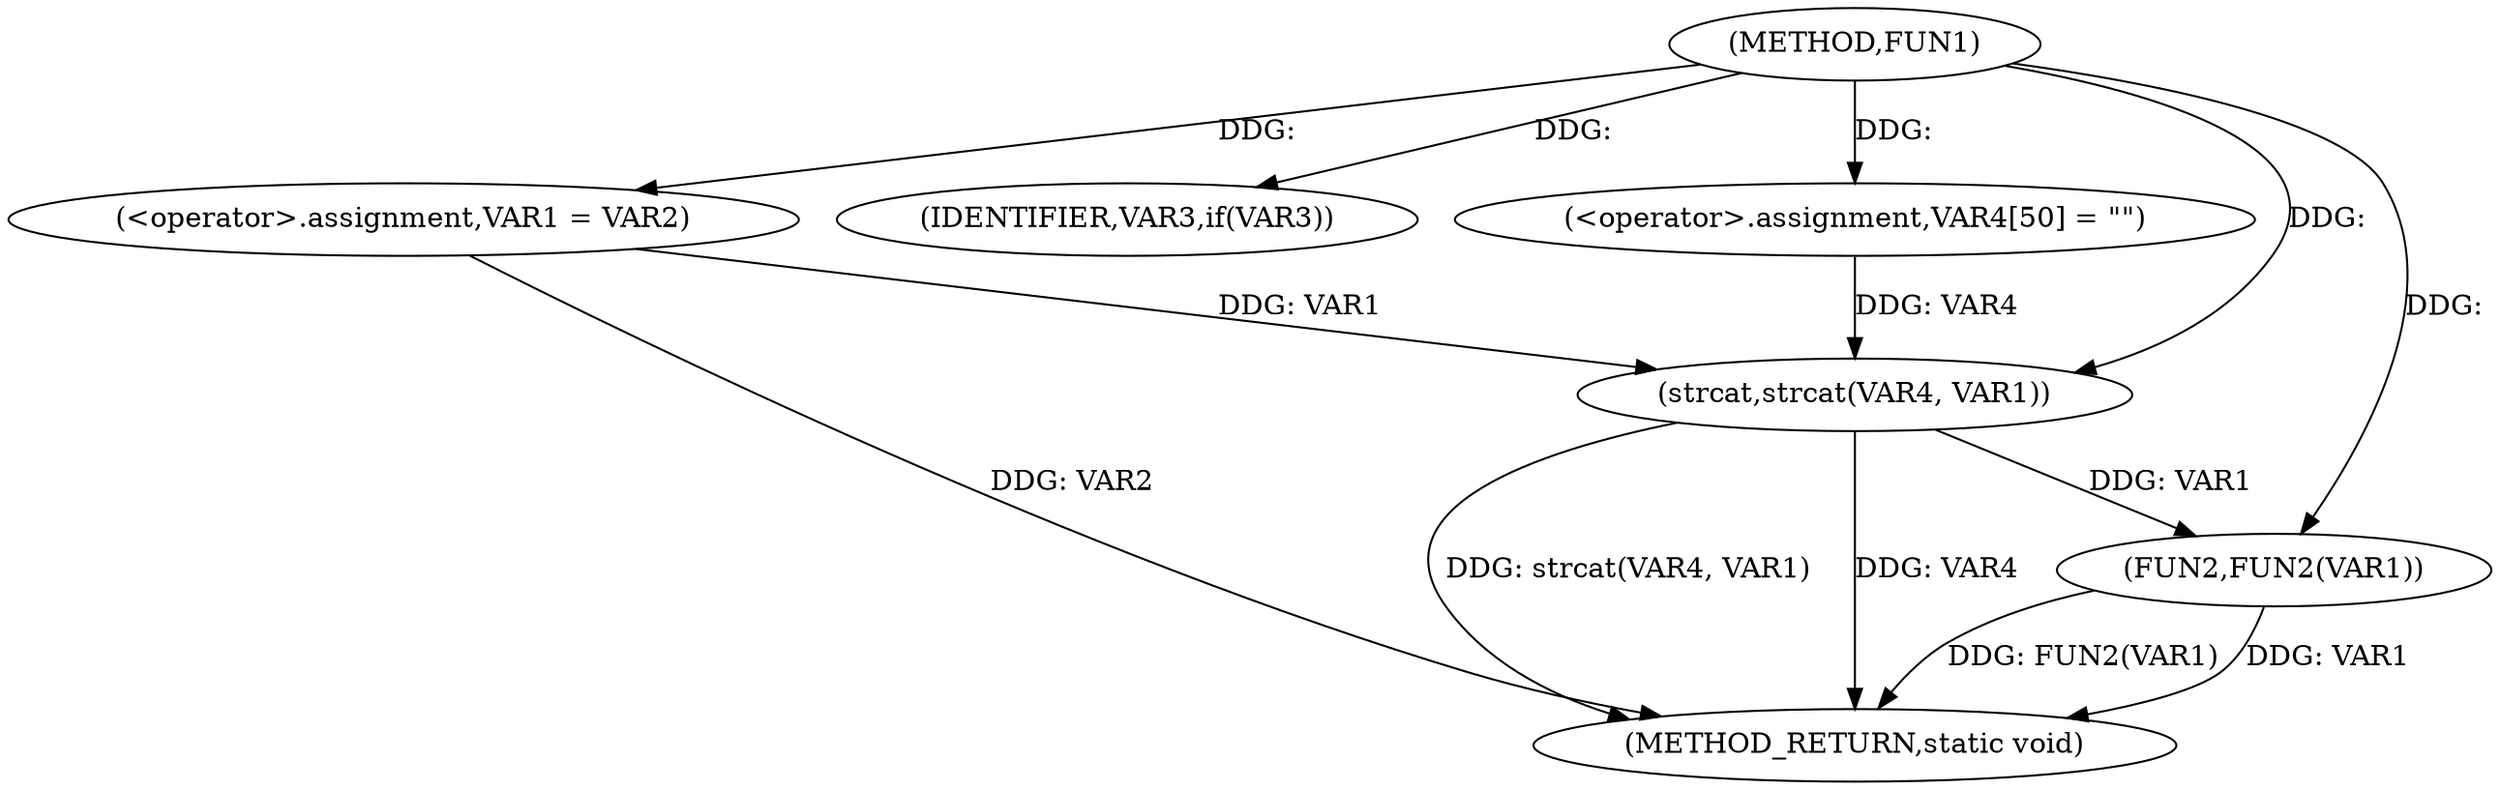 digraph FUN1 {  
"1000100" [label = "(METHOD,FUN1)" ]
"1000120" [label = "(METHOD_RETURN,static void)" ]
"1000104" [label = "(<operator>.assignment,VAR1 = VAR2)" ]
"1000108" [label = "(IDENTIFIER,VAR3,if(VAR3))" ]
"1000112" [label = "(<operator>.assignment,VAR4[50] = \"\")" ]
"1000115" [label = "(strcat,strcat(VAR4, VAR1))" ]
"1000118" [label = "(FUN2,FUN2(VAR1))" ]
  "1000115" -> "1000120"  [ label = "DDG: strcat(VAR4, VAR1)"] 
  "1000118" -> "1000120"  [ label = "DDG: FUN2(VAR1)"] 
  "1000118" -> "1000120"  [ label = "DDG: VAR1"] 
  "1000115" -> "1000120"  [ label = "DDG: VAR4"] 
  "1000104" -> "1000120"  [ label = "DDG: VAR2"] 
  "1000100" -> "1000104"  [ label = "DDG: "] 
  "1000100" -> "1000108"  [ label = "DDG: "] 
  "1000100" -> "1000112"  [ label = "DDG: "] 
  "1000112" -> "1000115"  [ label = "DDG: VAR4"] 
  "1000100" -> "1000115"  [ label = "DDG: "] 
  "1000104" -> "1000115"  [ label = "DDG: VAR1"] 
  "1000115" -> "1000118"  [ label = "DDG: VAR1"] 
  "1000100" -> "1000118"  [ label = "DDG: "] 
}
